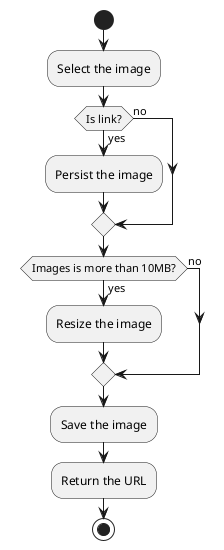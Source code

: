 @startuml
start
:Select the image;
if (Is link?) then (yes)
:Persist the image;
else (no)
endif
if (Images is more than 10MB?) then (yes)
:Resize the image;
else (no)
endif
:Save the image;
:Return the URL;
stop
@enduml